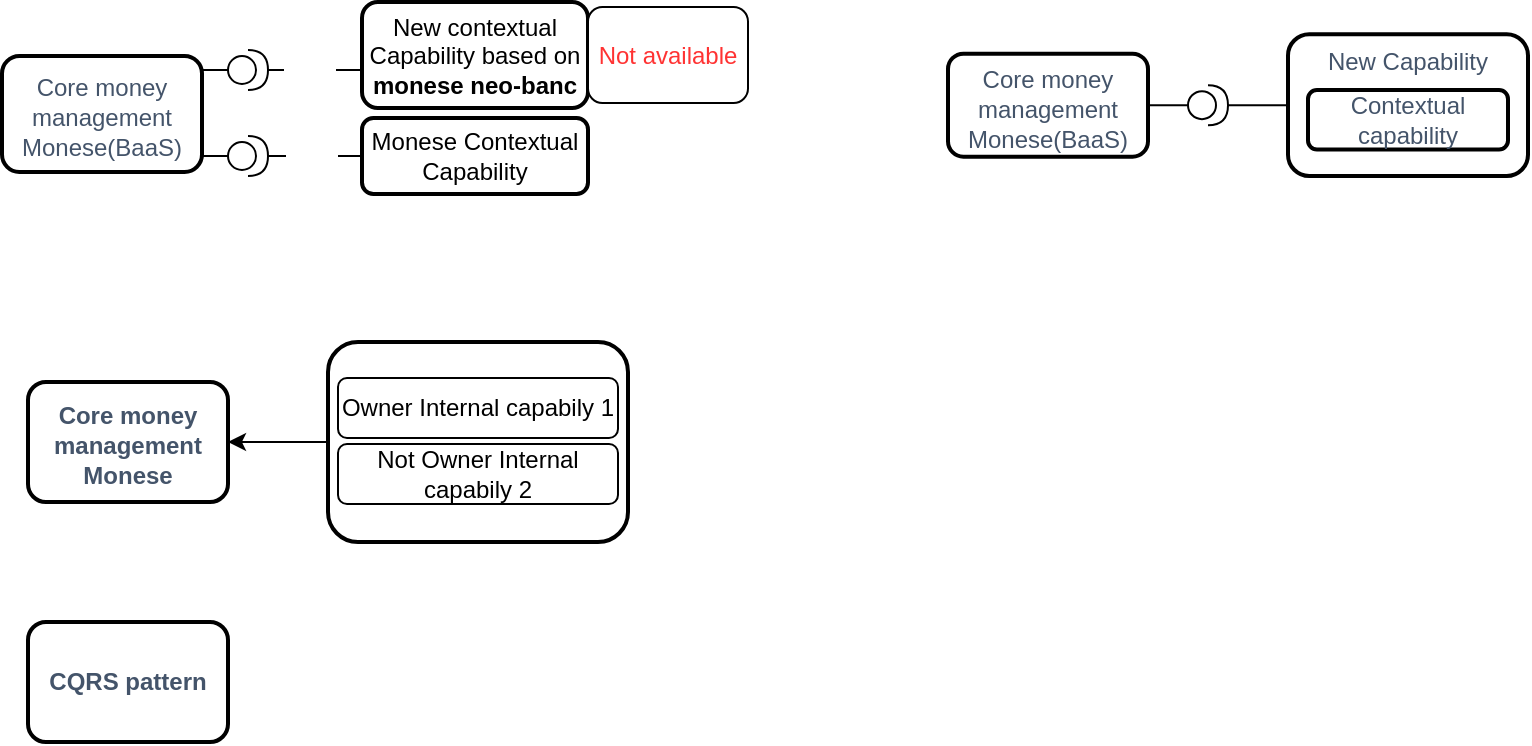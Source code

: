 <mxfile version="20.6.0" type="github">
  <diagram id="ZlG8c2WlKkNSezFHFt4i" name="Page-2">
    <mxGraphModel dx="872" dy="368" grid="1" gridSize="10" guides="1" tooltips="1" connect="1" arrows="1" fold="1" page="1" pageScale="1" pageWidth="850" pageHeight="1100" math="0" shadow="0">
      <root>
        <mxCell id="0" />
        <mxCell id="1" parent="0" />
        <mxCell id="NxohS7j-z-PoTYRTDn1f-17" style="edgeStyle=orthogonalEdgeStyle;rounded=0;orthogonalLoop=1;jettySize=auto;html=1;entryX=0;entryY=0.5;entryDx=0;entryDy=0;entryPerimeter=0;endArrow=none;endFill=0;" parent="1" target="NxohS7j-z-PoTYRTDn1f-4" edge="1">
          <mxGeometry relative="1" as="geometry">
            <mxPoint x="200" y="237" as="sourcePoint" />
          </mxGeometry>
        </mxCell>
        <mxCell id="NxohS7j-z-PoTYRTDn1f-2" value="Monese Contextual Capability" style="rounded=1;whiteSpace=wrap;html=1;strokeWidth=2;align=center;" parent="1" vertex="1">
          <mxGeometry x="297" y="218" width="113" height="38" as="geometry" />
        </mxCell>
        <mxCell id="NxohS7j-z-PoTYRTDn1f-18" style="edgeStyle=orthogonalEdgeStyle;rounded=0;orthogonalLoop=1;jettySize=auto;html=1;exitX=1;exitY=0.5;exitDx=0;exitDy=0;exitPerimeter=0;entryX=0;entryY=0.5;entryDx=0;entryDy=0;endArrow=none;endFill=0;startArrow=none;" parent="1" target="NxohS7j-z-PoTYRTDn1f-2" edge="1">
          <mxGeometry relative="1" as="geometry">
            <mxPoint x="285" y="237" as="sourcePoint" />
          </mxGeometry>
        </mxCell>
        <mxCell id="NxohS7j-z-PoTYRTDn1f-4" value="" style="shape=providedRequiredInterface;html=1;verticalLabelPosition=bottom;sketch=0;rotation=0;" parent="1" vertex="1">
          <mxGeometry x="230" y="227" width="20" height="20" as="geometry" />
        </mxCell>
        <mxCell id="NxohS7j-z-PoTYRTDn1f-19" value="&lt;b style=&quot;font-size: medium; text-align: start;&quot;&gt;&lt;span style=&quot;font-size: 9pt; line-height: 13.8px; font-family: &amp;quot;Calibri Light&amp;quot;, sans-serif; color: rgb(68, 84, 106);&quot; lang=&quot;es-419&quot;&gt;Core&lt;/span&gt;&lt;/b&gt;&lt;span style=&quot;text-align: start; font-size: 9pt; line-height: 13.8px; font-family: &amp;quot;Calibri Light&amp;quot;, sans-serif; color: rgb(68, 84, 106);&quot; lang=&quot;es-419&quot;&gt; &lt;b&gt;money management Monese&lt;/b&gt;&lt;/span&gt;" style="rounded=1;whiteSpace=wrap;html=1;strokeWidth=2;" parent="1" vertex="1">
          <mxGeometry x="130" y="350" width="100" height="60" as="geometry" />
        </mxCell>
        <mxCell id="NxohS7j-z-PoTYRTDn1f-24" style="edgeStyle=orthogonalEdgeStyle;rounded=0;orthogonalLoop=1;jettySize=auto;html=1;entryX=1;entryY=0.5;entryDx=0;entryDy=0;endArrow=classic;endFill=1;" parent="1" source="NxohS7j-z-PoTYRTDn1f-20" target="NxohS7j-z-PoTYRTDn1f-19" edge="1">
          <mxGeometry relative="1" as="geometry" />
        </mxCell>
        <mxCell id="NxohS7j-z-PoTYRTDn1f-20" value="" style="rounded=1;whiteSpace=wrap;html=1;strokeWidth=2;" parent="1" vertex="1">
          <mxGeometry x="280" y="330" width="150" height="100" as="geometry" />
        </mxCell>
        <mxCell id="NxohS7j-z-PoTYRTDn1f-22" value="Owner Internal capabily 1" style="rounded=1;whiteSpace=wrap;html=1;strokeWidth=1;" parent="1" vertex="1">
          <mxGeometry x="285" y="348" width="140" height="30" as="geometry" />
        </mxCell>
        <mxCell id="NxohS7j-z-PoTYRTDn1f-23" value="Not Owner Internal capabily 2" style="rounded=1;whiteSpace=wrap;html=1;strokeWidth=1;" parent="1" vertex="1">
          <mxGeometry x="285" y="381" width="140" height="30" as="geometry" />
        </mxCell>
        <mxCell id="NxohS7j-z-PoTYRTDn1f-30" style="edgeStyle=orthogonalEdgeStyle;rounded=0;orthogonalLoop=1;jettySize=auto;html=1;entryX=0;entryY=0.5;entryDx=0;entryDy=0;entryPerimeter=0;endArrow=none;endFill=0;" parent="1" target="NxohS7j-z-PoTYRTDn1f-33" edge="1">
          <mxGeometry relative="1" as="geometry">
            <mxPoint x="200" y="194" as="sourcePoint" />
          </mxGeometry>
        </mxCell>
        <mxCell id="NxohS7j-z-PoTYRTDn1f-31" value="New contextual Capability based on &lt;b&gt;monese&lt;/b&gt; &lt;b&gt;neo-banc&lt;/b&gt;" style="rounded=1;whiteSpace=wrap;html=1;strokeWidth=2;" parent="1" vertex="1">
          <mxGeometry x="297" y="160" width="113" height="53" as="geometry" />
        </mxCell>
        <mxCell id="NxohS7j-z-PoTYRTDn1f-32" style="edgeStyle=orthogonalEdgeStyle;rounded=0;orthogonalLoop=1;jettySize=auto;html=1;exitX=1;exitY=0.5;exitDx=0;exitDy=0;entryX=0;entryY=0.5;entryDx=0;entryDy=0;endArrow=none;endFill=0;startArrow=none;" parent="1" source="RCcDs3zxqcEspfVsTgs1-19" target="NxohS7j-z-PoTYRTDn1f-31" edge="1">
          <mxGeometry relative="1" as="geometry">
            <mxPoint x="285" y="194.0" as="sourcePoint" />
          </mxGeometry>
        </mxCell>
        <mxCell id="NxohS7j-z-PoTYRTDn1f-33" value="" style="shape=providedRequiredInterface;html=1;verticalLabelPosition=bottom;sketch=0;rotation=0;" parent="1" vertex="1">
          <mxGeometry x="230" y="184" width="20" height="20" as="geometry" />
        </mxCell>
        <mxCell id="NxohS7j-z-PoTYRTDn1f-35" value="&lt;div style=&quot;text-align: start;&quot;&gt;&lt;span style=&quot;background-color: initial;&quot;&gt;&lt;font face=&quot;Calibri Light, sans-serif&quot; color=&quot;#44546a&quot;&gt;&lt;b&gt;CQRS pattern&lt;/b&gt;&lt;/font&gt;&lt;/span&gt;&lt;/div&gt;" style="rounded=1;whiteSpace=wrap;html=1;strokeWidth=2;" parent="1" vertex="1">
          <mxGeometry x="130" y="470" width="100" height="60" as="geometry" />
        </mxCell>
        <mxCell id="RCcDs3zxqcEspfVsTgs1-2" value="&lt;span style=&quot;font-size: medium; text-align: start;&quot;&gt;&lt;span style=&quot;font-size: 9pt; line-height: 13.8px; color: rgb(68, 84, 106);&quot; lang=&quot;es-419&quot;&gt;Core&lt;/span&gt;&lt;/span&gt;&lt;span style=&quot;text-align: start; font-size: 9pt; line-height: 13.8px; color: rgb(68, 84, 106);&quot; lang=&quot;es-419&quot;&gt; &lt;span&gt;money management Monese(BaaS)&lt;/span&gt;&lt;/span&gt;" style="rounded=1;whiteSpace=wrap;html=1;strokeWidth=2;fontFamily=Helvetica;fontStyle=0" parent="1" vertex="1">
          <mxGeometry x="590" y="185.82" width="100" height="51.5" as="geometry" />
        </mxCell>
        <mxCell id="RCcDs3zxqcEspfVsTgs1-6" style="edgeStyle=orthogonalEdgeStyle;rounded=0;orthogonalLoop=1;jettySize=auto;html=1;entryX=0;entryY=0.5;entryDx=0;entryDy=0;entryPerimeter=0;endArrow=none;endFill=0;exitX=1;exitY=0.5;exitDx=0;exitDy=0;fontFamily=Helvetica;fontStyle=0" parent="1" source="RCcDs3zxqcEspfVsTgs1-2" target="RCcDs3zxqcEspfVsTgs1-9" edge="1">
          <mxGeometry relative="1" as="geometry">
            <mxPoint x="670" y="191.57" as="sourcePoint" />
          </mxGeometry>
        </mxCell>
        <mxCell id="RCcDs3zxqcEspfVsTgs1-8" style="edgeStyle=orthogonalEdgeStyle;rounded=0;orthogonalLoop=1;jettySize=auto;html=1;exitX=1;exitY=0.5;exitDx=0;exitDy=0;exitPerimeter=0;entryX=0;entryY=0.5;entryDx=0;entryDy=0;endArrow=none;endFill=0;fontFamily=Helvetica;fontStyle=0" parent="1" source="RCcDs3zxqcEspfVsTgs1-9" edge="1">
          <mxGeometry relative="1" as="geometry">
            <mxPoint x="760" y="211.57" as="targetPoint" />
          </mxGeometry>
        </mxCell>
        <mxCell id="RCcDs3zxqcEspfVsTgs1-9" value="" style="shape=providedRequiredInterface;html=1;verticalLabelPosition=bottom;sketch=0;rotation=0;fontFamily=Helvetica;fontStyle=0" parent="1" vertex="1">
          <mxGeometry x="710" y="201.57" width="20" height="20" as="geometry" />
        </mxCell>
        <mxCell id="RCcDs3zxqcEspfVsTgs1-12" value="&lt;div style=&quot;text-align: start;&quot;&gt;&lt;span style=&quot;background-color: initial;&quot;&gt;&lt;font color=&quot;#44546a&quot;&gt;New Capability&lt;/font&gt;&lt;/span&gt;&lt;/div&gt;" style="rounded=1;whiteSpace=wrap;html=1;strokeWidth=2;fontFamily=Helvetica;fontStyle=0;verticalAlign=top;" parent="1" vertex="1">
          <mxGeometry x="760" y="176.13" width="120" height="70.87" as="geometry" />
        </mxCell>
        <mxCell id="RCcDs3zxqcEspfVsTgs1-13" value="&lt;div style=&quot;&quot;&gt;&lt;span style=&quot;background-color: initial;&quot;&gt;&lt;font color=&quot;#44546a&quot;&gt;Contextual capability&lt;/font&gt;&lt;/span&gt;&lt;/div&gt;" style="rounded=1;whiteSpace=wrap;html=1;strokeWidth=2;fontFamily=Helvetica;fontStyle=0;align=center;" parent="1" vertex="1">
          <mxGeometry x="770" y="204" width="100" height="29.75" as="geometry" />
        </mxCell>
        <mxCell id="RCcDs3zxqcEspfVsTgs1-16" value="" style="edgeStyle=orthogonalEdgeStyle;rounded=0;orthogonalLoop=1;jettySize=auto;html=1;exitX=1;exitY=0.5;exitDx=0;exitDy=0;exitPerimeter=0;entryX=0;entryY=0.5;entryDx=0;entryDy=0;endArrow=none;endFill=0;" parent="1" source="NxohS7j-z-PoTYRTDn1f-33" edge="1">
          <mxGeometry relative="1" as="geometry">
            <mxPoint x="250" y="194" as="sourcePoint" />
            <mxPoint x="258" y="194.0" as="targetPoint" />
          </mxGeometry>
        </mxCell>
        <mxCell id="RCcDs3zxqcEspfVsTgs1-18" value="" style="edgeStyle=orthogonalEdgeStyle;rounded=0;orthogonalLoop=1;jettySize=auto;html=1;exitX=1;exitY=0.5;exitDx=0;exitDy=0;exitPerimeter=0;entryX=0;entryY=0.5;entryDx=0;entryDy=0;endArrow=none;endFill=0;" parent="1" source="NxohS7j-z-PoTYRTDn1f-4" edge="1">
          <mxGeometry relative="1" as="geometry">
            <mxPoint x="250" y="237" as="sourcePoint" />
            <mxPoint x="259" y="237" as="targetPoint" />
          </mxGeometry>
        </mxCell>
        <mxCell id="NxohS7j-z-PoTYRTDn1f-1" value="&lt;span style=&quot;font-size: medium; text-align: start;&quot;&gt;&lt;span style=&quot;font-size: 9pt; line-height: 13.8px; color: rgb(68, 84, 106);&quot; lang=&quot;es-419&quot;&gt;Core&lt;/span&gt;&lt;/span&gt;&lt;span style=&quot;font-size: 9pt; text-align: start; line-height: 13.8px; color: rgb(68, 84, 106);&quot; lang=&quot;es-419&quot;&gt;&amp;nbsp;money management Monese(BaaS)&lt;/span&gt;" style="rounded=1;whiteSpace=wrap;html=1;strokeWidth=2;" parent="1" vertex="1">
          <mxGeometry x="117" y="187" width="100" height="58" as="geometry" />
        </mxCell>
        <mxCell id="RCcDs3zxqcEspfVsTgs1-19" value="" style="shape=image;verticalLabelPosition=bottom;labelBackgroundColor=default;verticalAlign=top;aspect=fixed;imageAspect=0;image=https://cdn-icons-png.flaticon.com/512/206/206748.png;" parent="1" vertex="1">
          <mxGeometry x="258" y="181" width="26" height="26" as="geometry" />
        </mxCell>
        <mxCell id="RCcDs3zxqcEspfVsTgs1-20" value="" style="shape=image;verticalLabelPosition=bottom;labelBackgroundColor=default;verticalAlign=top;aspect=fixed;imageAspect=0;image=https://cdn-icons-png.flaticon.com/512/4060/4060233.png;" parent="1" vertex="1">
          <mxGeometry x="258" y="224" width="27" height="27" as="geometry" />
        </mxCell>
        <mxCell id="Efgx8tCh7FI9slYYElAP-17" value="Not available" style="rounded=1;whiteSpace=wrap;html=1;fontColor=#FF3333;" parent="1" vertex="1">
          <mxGeometry x="410" y="162.5" width="80" height="48" as="geometry" />
        </mxCell>
      </root>
    </mxGraphModel>
  </diagram>
</mxfile>
